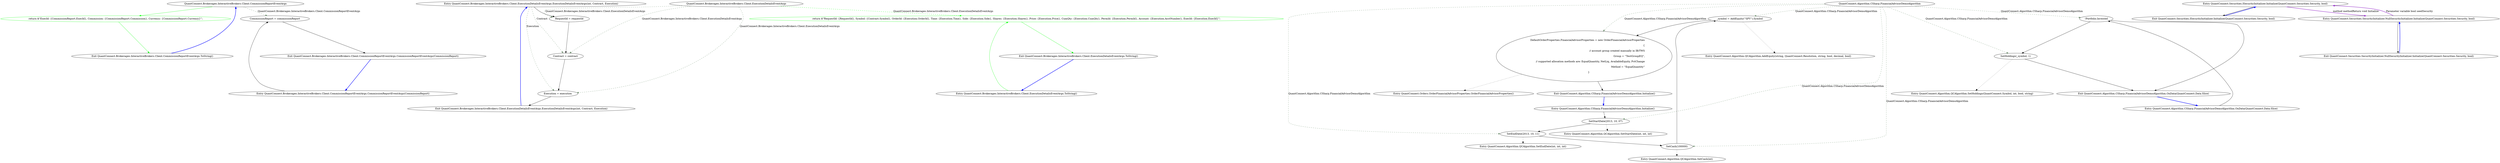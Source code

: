 digraph  {
m0_3 [label="QuantConnect.Brokerages.InteractiveBrokers.Client.CommissionReportEventArgs", span="", cluster="QuantConnect.Brokerages.InteractiveBrokers.Client.CommissionReportEventArgs.ToString()", file="CommissionReportEventArgs.cs"];
m0_4 [label="return $''ExecId: {CommissionReport.ExecId}, Commission: {CommissionReport.Commission}, Currency: {CommissionReport.Currency}'';", span="43-43", cluster="QuantConnect.Brokerages.InteractiveBrokers.Client.CommissionReportEventArgs.ToString()", color=green, community=0, file="CommissionReportEventArgs.cs"];
m0_5 [label="Exit QuantConnect.Brokerages.InteractiveBrokers.Client.CommissionReportEventArgs.ToString()", span="41-41", cluster="QuantConnect.Brokerages.InteractiveBrokers.Client.CommissionReportEventArgs.ToString()", file="CommissionReportEventArgs.cs"];
m0_0 [label="Entry QuantConnect.Brokerages.InteractiveBrokers.Client.CommissionReportEventArgs.CommissionReportEventArgs(CommissionReport)", span="33-33", cluster="QuantConnect.Brokerages.InteractiveBrokers.Client.CommissionReportEventArgs.CommissionReportEventArgs(CommissionReport)", file="CommissionReportEventArgs.cs"];
m0_1 [label="CommissionReport = commissionReport", span="35-35", cluster="QuantConnect.Brokerages.InteractiveBrokers.Client.CommissionReportEventArgs.CommissionReportEventArgs(CommissionReport)", file="CommissionReportEventArgs.cs"];
m0_2 [label="Exit QuantConnect.Brokerages.InteractiveBrokers.Client.CommissionReportEventArgs.CommissionReportEventArgs(CommissionReport)", span="33-33", cluster="QuantConnect.Brokerages.InteractiveBrokers.Client.CommissionReportEventArgs.CommissionReportEventArgs(CommissionReport)", file="CommissionReportEventArgs.cs"];
m1_0 [label="Entry QuantConnect.Brokerages.InteractiveBrokers.Client.ExecutionDetailsEventArgs.ExecutionDetailsEventArgs(int, Contract, Execution)", span="43-43", cluster="QuantConnect.Brokerages.InteractiveBrokers.Client.ExecutionDetailsEventArgs.ExecutionDetailsEventArgs(int, Contract, Execution)", file="ExecutionDetailsEventArgs.cs"];
m1_1 [label="RequestId = requestId", span="45-45", cluster="QuantConnect.Brokerages.InteractiveBrokers.Client.ExecutionDetailsEventArgs.ExecutionDetailsEventArgs(int, Contract, Execution)", file="ExecutionDetailsEventArgs.cs"];
m1_2 [label="Contract = contract", span="46-46", cluster="QuantConnect.Brokerages.InteractiveBrokers.Client.ExecutionDetailsEventArgs.ExecutionDetailsEventArgs(int, Contract, Execution)", file="ExecutionDetailsEventArgs.cs"];
m1_3 [label="Execution = execution", span="47-47", cluster="QuantConnect.Brokerages.InteractiveBrokers.Client.ExecutionDetailsEventArgs.ExecutionDetailsEventArgs(int, Contract, Execution)", file="ExecutionDetailsEventArgs.cs"];
m1_4 [label="Exit QuantConnect.Brokerages.InteractiveBrokers.Client.ExecutionDetailsEventArgs.ExecutionDetailsEventArgs(int, Contract, Execution)", span="43-43", cluster="QuantConnect.Brokerages.InteractiveBrokers.Client.ExecutionDetailsEventArgs.ExecutionDetailsEventArgs(int, Contract, Execution)", file="ExecutionDetailsEventArgs.cs"];
m1_5 [label="Entry QuantConnect.Brokerages.InteractiveBrokers.Client.ExecutionDetailsEventArgs.ToString()", span="53-53", cluster="QuantConnect.Brokerages.InteractiveBrokers.Client.ExecutionDetailsEventArgs.ToString()", file="ExecutionDetailsEventArgs.cs"];
m1_6 [label="return $''RequestId: {RequestId}, Symbol: {Contract.Symbol}, OrderId: {Execution.OrderId}, Time: {Execution.Time}, Side: {Execution.Side}, Shares: {Execution.Shares}, Price: {Execution.Price}, CumQty: {Execution.CumQty}, PermId: {Execution.PermId}, Account: {Execution.AcctNumber}, ExecId: {Execution.ExecId}'';", span="55-55", cluster="QuantConnect.Brokerages.InteractiveBrokers.Client.ExecutionDetailsEventArgs.ToString()", color=green, community=0, file="ExecutionDetailsEventArgs.cs"];
m1_7 [label="Exit QuantConnect.Brokerages.InteractiveBrokers.Client.ExecutionDetailsEventArgs.ToString()", span="53-53", cluster="QuantConnect.Brokerages.InteractiveBrokers.Client.ExecutionDetailsEventArgs.ToString()", file="ExecutionDetailsEventArgs.cs"];
m1_8 [label="QuantConnect.Brokerages.InteractiveBrokers.Client.ExecutionDetailsEventArgs", span="", file="ExecutionDetailsEventArgs.cs"];
m2_10 [label="Entry QuantConnect.Algorithm.QCAlgorithm.AddEquity(string, QuantConnect.Resolution, string, bool, decimal, bool)", span="1350-1350", cluster="QuantConnect.Algorithm.QCAlgorithm.AddEquity(string, QuantConnect.Resolution, string, bool, decimal, bool)", file="FinancialAdvisorDemoAlgorithm.cs"];
m2_0 [label="Entry QuantConnect.Algorithm.CSharp.FinancialAdvisorDemoAlgorithm.Initialize()", span="35-35", cluster="QuantConnect.Algorithm.CSharp.FinancialAdvisorDemoAlgorithm.Initialize()", file="FinancialAdvisorDemoAlgorithm.cs"];
m2_1 [label="SetStartDate(2013, 10, 07)", span="37-37", cluster="QuantConnect.Algorithm.CSharp.FinancialAdvisorDemoAlgorithm.Initialize()", file="FinancialAdvisorDemoAlgorithm.cs"];
m2_2 [label="SetEndDate(2013, 10, 11)", span="38-38", cluster="QuantConnect.Algorithm.CSharp.FinancialAdvisorDemoAlgorithm.Initialize()", file="FinancialAdvisorDemoAlgorithm.cs"];
m2_3 [label="SetCash(100000)", span="39-39", cluster="QuantConnect.Algorithm.CSharp.FinancialAdvisorDemoAlgorithm.Initialize()", file="FinancialAdvisorDemoAlgorithm.cs"];
m2_4 [label="_symbol = AddEquity(''SPY'').Symbol", span="41-41", cluster="QuantConnect.Algorithm.CSharp.FinancialAdvisorDemoAlgorithm.Initialize()", file="FinancialAdvisorDemoAlgorithm.cs"];
m2_5 [label="DefaultOrderProperties.FinancialAdvisorProperties = new OrderFinancialAdvisorProperties\r\n            {\r\n                // account group created manually in IB/TWS\r\n                Group = ''TestGroupEQ'',\r\n                // supported allocation methods are: EqualQuantity, NetLiq, AvailableEquity, PctChange\r\n                Method = ''EqualQuantity''\r\n            }", span="47-53", cluster="QuantConnect.Algorithm.CSharp.FinancialAdvisorDemoAlgorithm.Initialize()", file="FinancialAdvisorDemoAlgorithm.cs"];
m2_6 [label="Exit QuantConnect.Algorithm.CSharp.FinancialAdvisorDemoAlgorithm.Initialize()", span="35-35", cluster="QuantConnect.Algorithm.CSharp.FinancialAdvisorDemoAlgorithm.Initialize()", file="FinancialAdvisorDemoAlgorithm.cs"];
m2_8 [label="Entry QuantConnect.Algorithm.QCAlgorithm.SetEndDate(int, int, int)", span="1101-1101", cluster="QuantConnect.Algorithm.QCAlgorithm.SetEndDate(int, int, int)", file="FinancialAdvisorDemoAlgorithm.cs"];
m2_11 [label="Entry QuantConnect.Orders.OrderFinancialAdvisorProperties.OrderFinancialAdvisorProperties()", span="21-21", cluster="QuantConnect.Orders.OrderFinancialAdvisorProperties.OrderFinancialAdvisorProperties()", file="FinancialAdvisorDemoAlgorithm.cs"];
m2_7 [label="Entry QuantConnect.Algorithm.QCAlgorithm.SetStartDate(int, int, int)", span="1076-1076", cluster="QuantConnect.Algorithm.QCAlgorithm.SetStartDate(int, int, int)", file="FinancialAdvisorDemoAlgorithm.cs"];
m2_12 [label="Entry QuantConnect.Algorithm.CSharp.FinancialAdvisorDemoAlgorithm.OnData(QuantConnect.Data.Slice)", span="74-74", cluster="QuantConnect.Algorithm.CSharp.FinancialAdvisorDemoAlgorithm.OnData(QuantConnect.Data.Slice)", file="FinancialAdvisorDemoAlgorithm.cs"];
m2_13 [label="!Portfolio.Invested", span="76-76", cluster="QuantConnect.Algorithm.CSharp.FinancialAdvisorDemoAlgorithm.OnData(QuantConnect.Data.Slice)", file="FinancialAdvisorDemoAlgorithm.cs"];
m2_14 [label="SetHoldings(_symbol, 1)", span="80-80", cluster="QuantConnect.Algorithm.CSharp.FinancialAdvisorDemoAlgorithm.OnData(QuantConnect.Data.Slice)", file="FinancialAdvisorDemoAlgorithm.cs"];
m2_15 [label="Exit QuantConnect.Algorithm.CSharp.FinancialAdvisorDemoAlgorithm.OnData(QuantConnect.Data.Slice)", span="74-74", cluster="QuantConnect.Algorithm.CSharp.FinancialAdvisorDemoAlgorithm.OnData(QuantConnect.Data.Slice)", file="FinancialAdvisorDemoAlgorithm.cs"];
m2_9 [label="Entry QuantConnect.Algorithm.QCAlgorithm.SetCash(int)", span="1025-1025", cluster="QuantConnect.Algorithm.QCAlgorithm.SetCash(int)", file="FinancialAdvisorDemoAlgorithm.cs"];
m2_16 [label="Entry QuantConnect.Algorithm.QCAlgorithm.SetHoldings(QuantConnect.Symbol, int, bool, string)", span="860-860", cluster="QuantConnect.Algorithm.QCAlgorithm.SetHoldings(QuantConnect.Symbol, int, bool, string)", file="FinancialAdvisorDemoAlgorithm.cs"];
m2_17 [label="QuantConnect.Algorithm.CSharp.FinancialAdvisorDemoAlgorithm", span="", file="FinancialAdvisorDemoAlgorithm.cs"];
m3_0 [label="Entry QuantConnect.Securities.ISecurityInitializer.Initialize(QuantConnect.Securities.Security, bool)", span="28-28", cluster="QuantConnect.Securities.ISecurityInitializer.Initialize(QuantConnect.Securities.Security, bool)", file="InteractiveBrokersBrokerage.cs"];
m3_1 [label="Exit QuantConnect.Securities.ISecurityInitializer.Initialize(QuantConnect.Securities.Security, bool)", span="28-28", cluster="QuantConnect.Securities.ISecurityInitializer.Initialize(QuantConnect.Securities.Security, bool)", file="InteractiveBrokersBrokerage.cs"];
m3_2 [label="Entry QuantConnect.Securities.SecurityInitializer.NullSecurityInitializer.Initialize(QuantConnect.Securities.Security, bool)", span="43-43", cluster="QuantConnect.Securities.SecurityInitializer.NullSecurityInitializer.Initialize(QuantConnect.Securities.Security, bool)", file="InteractiveBrokersBrokerage.cs"];
m3_3 [label="Exit QuantConnect.Securities.SecurityInitializer.NullSecurityInitializer.Initialize(QuantConnect.Securities.Security, bool)", span="43-43", cluster="QuantConnect.Securities.SecurityInitializer.NullSecurityInitializer.Initialize(QuantConnect.Securities.Security, bool)", file="InteractiveBrokersBrokerage.cs"];
m0_3 -> m0_4  [key=0, style=solid, color=green];
m0_3 -> m0_1  [key=1, style=dashed, color=darkseagreen4, label="QuantConnect.Brokerages.InteractiveBrokers.Client.CommissionReportEventArgs"];
m0_4 -> m0_5  [key=0, style=solid, color=green];
m0_5 -> m0_3  [key=0, style=bold, color=blue];
m0_0 -> m0_1  [key=0, style=solid];
m0_1 -> m0_2  [key=0, style=solid];
m0_2 -> m0_0  [key=0, style=bold, color=blue];
m1_0 -> m1_1  [key=0, style=solid];
m1_0 -> m1_2  [key=1, style=dashed, color=darkseagreen4, label=Contract];
m1_0 -> m1_3  [key=1, style=dashed, color=darkseagreen4, label=Execution];
m1_1 -> m1_2  [key=0, style=solid];
m1_2 -> m1_3  [key=0, style=solid];
m1_3 -> m1_4  [key=0, style=solid];
m1_4 -> m1_0  [key=0, style=bold, color=blue];
m1_5 -> m1_6  [key=0, style=solid, color=green];
m1_6 -> m1_7  [key=0, style=solid, color=green];
m1_7 -> m1_5  [key=0, style=bold, color=blue];
m1_8 -> m1_1  [key=1, style=dashed, color=darkseagreen4, label="QuantConnect.Brokerages.InteractiveBrokers.Client.ExecutionDetailsEventArgs"];
m1_8 -> m1_2  [key=1, style=dashed, color=darkseagreen4, label="QuantConnect.Brokerages.InteractiveBrokers.Client.ExecutionDetailsEventArgs"];
m1_8 -> m1_3  [key=1, style=dashed, color=darkseagreen4, label="QuantConnect.Brokerages.InteractiveBrokers.Client.ExecutionDetailsEventArgs"];
m1_8 -> m1_6  [key=1, style=dashed, color=green, label="QuantConnect.Brokerages.InteractiveBrokers.Client.ExecutionDetailsEventArgs"];
m2_0 -> m2_1  [key=0, style=solid];
m2_1 -> m2_2  [key=0, style=solid];
m2_1 -> m2_7  [key=2, style=dotted];
m2_2 -> m2_3  [key=0, style=solid];
m2_2 -> m2_8  [key=2, style=dotted];
m2_3 -> m2_4  [key=0, style=solid];
m2_3 -> m2_9  [key=2, style=dotted];
m2_4 -> m2_5  [key=0, style=solid];
m2_4 -> m2_10  [key=2, style=dotted];
m2_5 -> m2_6  [key=0, style=solid];
m2_5 -> m2_11  [key=2, style=dotted];
m2_6 -> m2_0  [key=0, style=bold, color=blue];
m2_12 -> m2_13  [key=0, style=solid];
m2_13 -> m2_14  [key=0, style=solid];
m2_13 -> m2_15  [key=0, style=solid];
m2_14 -> m2_15  [key=0, style=solid];
m2_14 -> m2_16  [key=2, style=dotted];
m2_15 -> m2_12  [key=0, style=bold, color=blue];
m2_17 -> m2_1  [key=1, style=dashed, color=darkseagreen4, label="QuantConnect.Algorithm.CSharp.FinancialAdvisorDemoAlgorithm"];
m2_17 -> m2_2  [key=1, style=dashed, color=darkseagreen4, label="QuantConnect.Algorithm.CSharp.FinancialAdvisorDemoAlgorithm"];
m2_17 -> m2_3  [key=1, style=dashed, color=darkseagreen4, label="QuantConnect.Algorithm.CSharp.FinancialAdvisorDemoAlgorithm"];
m2_17 -> m2_4  [key=1, style=dashed, color=darkseagreen4, label="QuantConnect.Algorithm.CSharp.FinancialAdvisorDemoAlgorithm"];
m2_17 -> m2_5  [key=1, style=dashed, color=darkseagreen4, label="QuantConnect.Algorithm.CSharp.FinancialAdvisorDemoAlgorithm"];
m2_17 -> m2_13  [key=1, style=dashed, color=darkseagreen4, label="QuantConnect.Algorithm.CSharp.FinancialAdvisorDemoAlgorithm"];
m2_17 -> m2_14  [key=1, style=dashed, color=darkseagreen4, label="QuantConnect.Algorithm.CSharp.FinancialAdvisorDemoAlgorithm"];
m3_0 -> m3_1  [key=0, style=solid];
m3_0 -> m3_2  [key=3, color=darkorchid, style=bold, label="method methodReturn void Initialize"];
m3_1 -> m3_0  [key=0, style=bold, color=blue];
m3_2 -> m3_3  [key=0, style=solid];
m3_2 -> m3_0  [key=3, color=darkorchid, style=bold, label="Parameter variable bool seedSecurity"];
m3_3 -> m3_2  [key=0, style=bold, color=blue];
}

